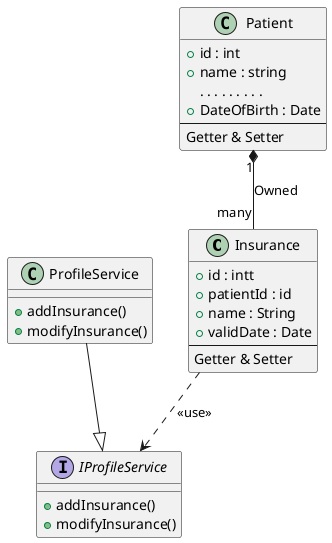 @startuml
class Insurance {
    + id : intt
    + patientId : id
    + name : String
    + validDate : Date
    --
    Getter & Setter
}

class Patient {
    + id : int
    + name : string
    . . . . . . . . .
    + DateOfBirth : Date
    --
    Getter & Setter
}

class ProfileService {
    + addInsurance()
    + modifyInsurance()
}

interface IProfileService {
    + addInsurance()
    + modifyInsurance()
}

ProfileService --|> IProfileService
Insurance ..> IProfileService : <<use>>
Patient "1" *-- "many"  Insurance : Owned


@enduml
